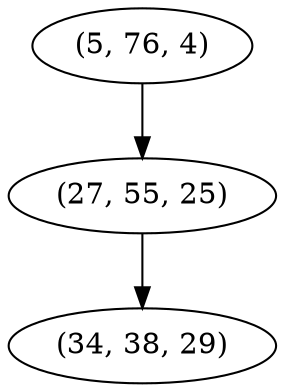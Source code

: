 digraph tree {
    "(5, 76, 4)";
    "(27, 55, 25)";
    "(34, 38, 29)";
    "(5, 76, 4)" -> "(27, 55, 25)";
    "(27, 55, 25)" -> "(34, 38, 29)";
}
